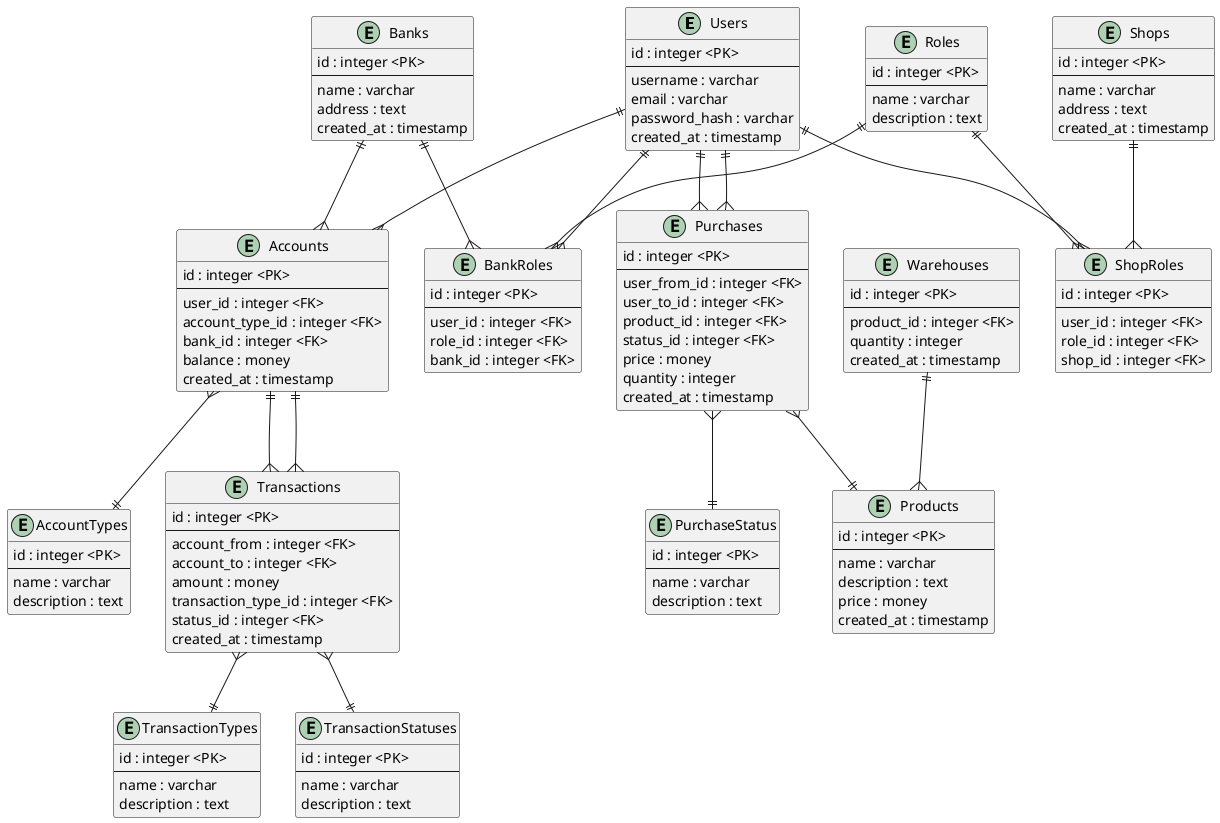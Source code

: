 @startuml
entity Users {
    id : integer <PK>
    --
    username : varchar
    email : varchar
    password_hash : varchar
    created_at : timestamp
}

entity Accounts {
  id : integer <PK>
  --
  user_id : integer <FK>
  account_type_id : integer <FK>
  bank_id : integer <FK>
  balance : money
  created_at : timestamp
}

entity AccountTypes {
  id : integer <PK>
  --
  name : varchar
  description : text
}

entity Banks {
  id : integer <PK>
  --
  name : varchar
  address : text
  created_at : timestamp
}

entity Transactions {
  id : integer <PK>
  --
  account_from : integer <FK>
  account_to : integer <FK>
  amount : money
  transaction_type_id : integer <FK>
  status_id : integer <FK>
  created_at : timestamp
}

entity TransactionTypes {
  id : integer <PK>
  --
  name : varchar
  description : text
}

entity TransactionStatuses {
  id : integer <PK>
  --
  name : varchar
  description : text
}

entity BankRoles {
  id : integer <PK>
  --
  user_id : integer <FK>
  role_id : integer <FK>
  bank_id : integer <FK>
}

entity ShopRoles {
  id : integer <PK>
  --
  user_id : integer <FK>
  role_id : integer <FK>
  shop_id : integer <FK>
}

entity Roles {
  id : integer <PK>
  --
  name : varchar
  description : text
}

entity Shops {
  id : integer <PK>
  --
  name : varchar
  address : text
  created_at : timestamp
}

entity Purchases {
  id : integer <PK>
  --
  user_from_id : integer <FK>
  user_to_id : integer <FK>
  product_id : integer <FK>
  status_id : integer <FK>
  price : money
  quantity : integer
  created_at : timestamp
}

entity Products {
  id : integer <PK>
  --
  name : varchar
  description : text
  price : money
  created_at : timestamp
}

entity PurchaseStatus {
  id : integer <PK>
  --
  name : varchar
  description : text
}

entity Warehouses {
  id : integer <PK>
  --
  product_id : integer <FK>
  quantity : integer
  created_at : timestamp
}

Users ||--{ Accounts
Users ||--{ BankRoles
Users ||--{ ShopRoles
Users ||--{ Purchases
Users ||--{ Purchases
Accounts ||--{ Transactions
Accounts ||--{ Transactions
Accounts }--|| AccountTypes
Roles ||--{ BankRoles
Roles ||--{ ShopRoles
Banks ||--{ BankRoles
Banks ||--{ Accounts
Shops ||--{ ShopRoles
Transactions }--|| TransactionTypes
Transactions }--|| TransactionStatuses
Purchases }--|| Products
Purchases }--|| PurchaseStatus
Warehouses ||--{ Products
@enduml
